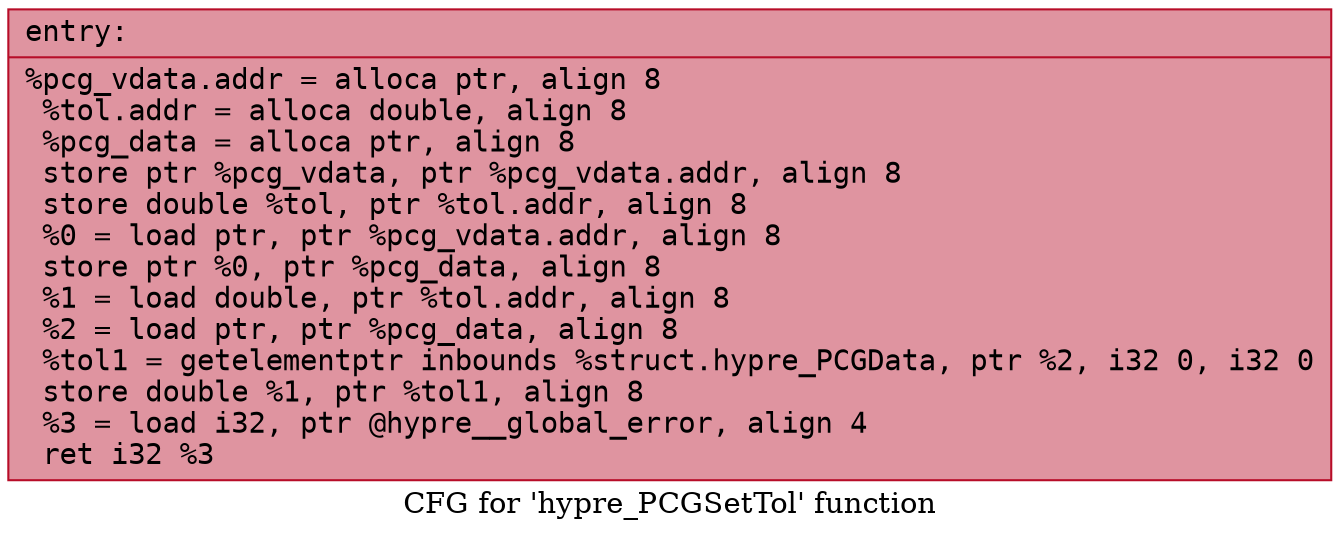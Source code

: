 digraph "CFG for 'hypre_PCGSetTol' function" {
	label="CFG for 'hypre_PCGSetTol' function";

	Node0x557061648d20 [shape=record,color="#b70d28ff", style=filled, fillcolor="#b70d2870" fontname="Courier",label="{entry:\l|  %pcg_vdata.addr = alloca ptr, align 8\l  %tol.addr = alloca double, align 8\l  %pcg_data = alloca ptr, align 8\l  store ptr %pcg_vdata, ptr %pcg_vdata.addr, align 8\l  store double %tol, ptr %tol.addr, align 8\l  %0 = load ptr, ptr %pcg_vdata.addr, align 8\l  store ptr %0, ptr %pcg_data, align 8\l  %1 = load double, ptr %tol.addr, align 8\l  %2 = load ptr, ptr %pcg_data, align 8\l  %tol1 = getelementptr inbounds %struct.hypre_PCGData, ptr %2, i32 0, i32 0\l  store double %1, ptr %tol1, align 8\l  %3 = load i32, ptr @hypre__global_error, align 4\l  ret i32 %3\l}"];
}
